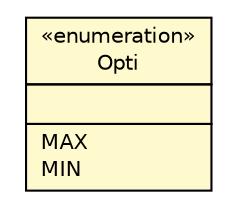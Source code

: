 #!/usr/local/bin/dot
#
# Class diagram 
# Generated by UMLGraph version R5_6 (http://www.umlgraph.org/)
#

digraph G {
	edge [fontname="Helvetica",fontsize=10,labelfontname="Helvetica",labelfontsize=10];
	node [fontname="Helvetica",fontsize=10,shape=plaintext];
	nodesep=0.25;
	ranksep=0.5;
	// sorcer.service.Strategy.Opti
	c553069 [label=<<table title="sorcer.service.Strategy.Opti" border="0" cellborder="1" cellspacing="0" cellpadding="2" port="p" bgcolor="lemonChiffon" href="./Strategy.Opti.html">
		<tr><td><table border="0" cellspacing="0" cellpadding="1">
<tr><td align="center" balign="center"> &#171;enumeration&#187; </td></tr>
<tr><td align="center" balign="center"> Opti </td></tr>
		</table></td></tr>
		<tr><td><table border="0" cellspacing="0" cellpadding="1">
<tr><td align="left" balign="left">  </td></tr>
		</table></td></tr>
		<tr><td><table border="0" cellspacing="0" cellpadding="1">
<tr><td align="left" balign="left"> MAX </td></tr>
<tr><td align="left" balign="left"> MIN </td></tr>
		</table></td></tr>
		</table>>, URL="./Strategy.Opti.html", fontname="Helvetica", fontcolor="black", fontsize=10.0];
}

